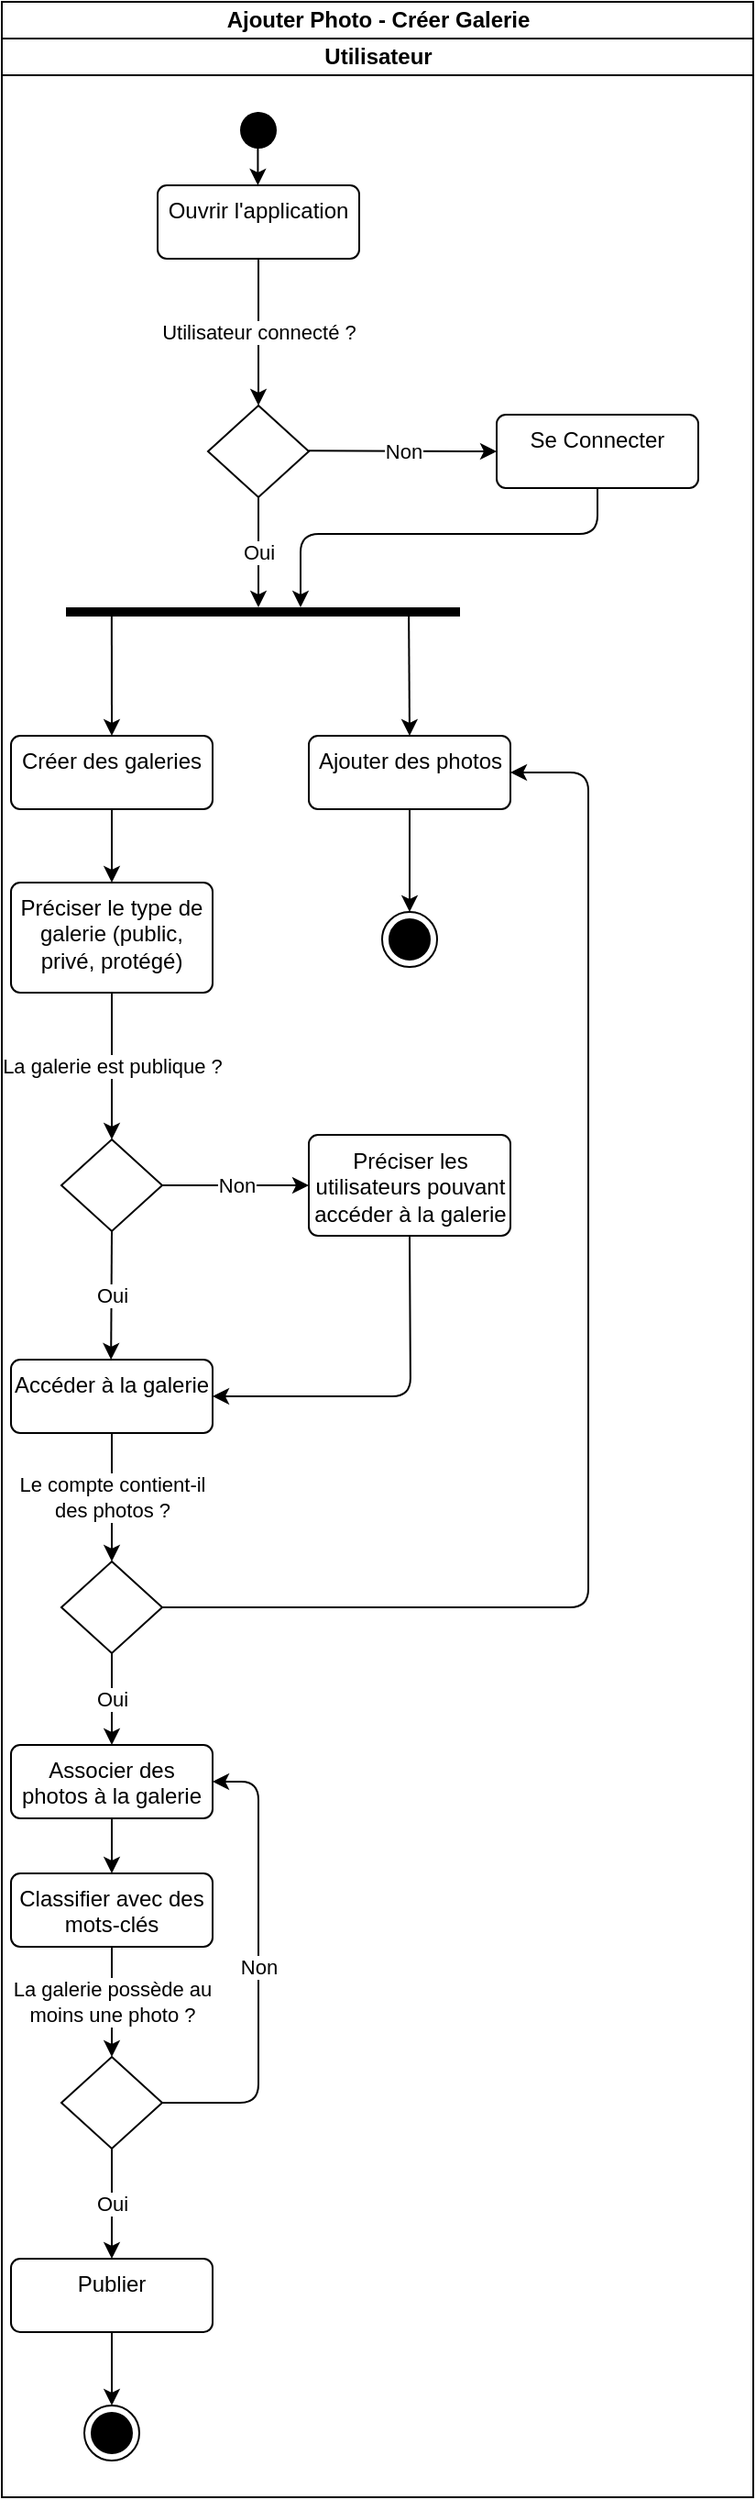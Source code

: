 <mxfile version="13.8.9-1" type="google"><diagram id="C5RBs43oDa-KdzZeNtuy" name="Page-1"><mxGraphModel dx="1422" dy="1963" grid="1" gridSize="10" guides="1" tooltips="1" connect="1" arrows="1" fold="1" page="1" pageScale="1" pageWidth="827" pageHeight="1169" math="0" shadow="0"><root><mxCell id="WIyWlLk6GJQsqaUBKTNV-0"/><mxCell id="WIyWlLk6GJQsqaUBKTNV-1" parent="WIyWlLk6GJQsqaUBKTNV-0"/><mxCell id="7TizwRrI-ujLwPO1oxMZ-11" value="Ajouter Photo - Créer Galerie" style="swimlane;html=1;childLayout=stackLayout;resizeParent=1;resizeParentMax=0;startSize=20;" parent="WIyWlLk6GJQsqaUBKTNV-1" vertex="1"><mxGeometry x="150" y="-1080" width="410" height="1360" as="geometry"><mxRectangle x="220" y="-750" width="60" height="20" as="alternateBounds"/></mxGeometry></mxCell><mxCell id="7TizwRrI-ujLwPO1oxMZ-12" value="Utilisateur" style="swimlane;html=1;startSize=20;" parent="7TizwRrI-ujLwPO1oxMZ-11" vertex="1"><mxGeometry y="20" width="410" height="1340" as="geometry"/></mxCell><mxCell id="7TizwRrI-ujLwPO1oxMZ-13" value="Ouvrir l'application" style="html=1;align=center;verticalAlign=top;rounded=1;absoluteArcSize=1;arcSize=10;dashed=0;whiteSpace=wrap;" parent="7TizwRrI-ujLwPO1oxMZ-12" vertex="1"><mxGeometry x="85" y="80" width="110" height="40" as="geometry"/></mxCell><mxCell id="7TizwRrI-ujLwPO1oxMZ-14" value="" style="ellipse;fillColor=#000000;strokeColor=none;" parent="7TizwRrI-ujLwPO1oxMZ-12" vertex="1"><mxGeometry x="130" y="40" width="20" height="20" as="geometry"/></mxCell><mxCell id="7TizwRrI-ujLwPO1oxMZ-15" style="edgeStyle=orthogonalEdgeStyle;rounded=0;orthogonalLoop=1;jettySize=auto;html=1;exitX=0.5;exitY=1;exitDx=0;exitDy=0;entryX=0.5;entryY=0;entryDx=0;entryDy=0;" parent="7TizwRrI-ujLwPO1oxMZ-12" edge="1"><mxGeometry relative="1" as="geometry"><mxPoint x="139.71" y="50" as="sourcePoint"/><mxPoint x="139.71" y="80" as="targetPoint"/><Array as="points"><mxPoint x="139.71" y="40"/><mxPoint x="139.71" y="40"/></Array></mxGeometry></mxCell><mxCell id="7TizwRrI-ujLwPO1oxMZ-16" style="edgeStyle=orthogonalEdgeStyle;rounded=0;orthogonalLoop=1;jettySize=auto;html=1;exitX=0.5;exitY=1;exitDx=0;exitDy=0;" parent="7TizwRrI-ujLwPO1oxMZ-12" edge="1"><mxGeometry relative="1" as="geometry"><mxPoint x="140" y="250" as="sourcePoint"/><mxPoint x="140" y="250" as="targetPoint"/></mxGeometry></mxCell><mxCell id="7TizwRrI-ujLwPO1oxMZ-18" value="" style="rhombus;" parent="7TizwRrI-ujLwPO1oxMZ-12" vertex="1"><mxGeometry x="112.5" y="200" width="55" height="50" as="geometry"/></mxCell><mxCell id="7TizwRrI-ujLwPO1oxMZ-53" value="" style="endArrow=classic;html=1;exitX=0.5;exitY=1;exitDx=0;exitDy=0;entryX=0.5;entryY=0;entryDx=0;entryDy=0;" parent="7TizwRrI-ujLwPO1oxMZ-12" source="7TizwRrI-ujLwPO1oxMZ-13" target="7TizwRrI-ujLwPO1oxMZ-18" edge="1"><mxGeometry relative="1" as="geometry"><mxPoint x="200" y="170" as="sourcePoint"/><mxPoint x="130" y="220" as="targetPoint"/></mxGeometry></mxCell><mxCell id="7TizwRrI-ujLwPO1oxMZ-54" value="Utilisateur connecté ?" style="edgeLabel;resizable=0;html=1;align=center;verticalAlign=middle;" parent="7TizwRrI-ujLwPO1oxMZ-53" connectable="0" vertex="1"><mxGeometry relative="1" as="geometry"/></mxCell><mxCell id="7TizwRrI-ujLwPO1oxMZ-63" value="" style="endArrow=classic;html=1;entryX=0;entryY=0.5;entryDx=0;entryDy=0;" parent="7TizwRrI-ujLwPO1oxMZ-12" target="7TizwRrI-ujLwPO1oxMZ-65" edge="1"><mxGeometry relative="1" as="geometry"><mxPoint x="167.5" y="224.66" as="sourcePoint"/><mxPoint x="240" y="225" as="targetPoint"/></mxGeometry></mxCell><mxCell id="7TizwRrI-ujLwPO1oxMZ-64" value="Non" style="edgeLabel;resizable=0;html=1;align=center;verticalAlign=middle;" parent="7TizwRrI-ujLwPO1oxMZ-63" connectable="0" vertex="1"><mxGeometry relative="1" as="geometry"/></mxCell><mxCell id="7TizwRrI-ujLwPO1oxMZ-65" value="Se Connecter" style="html=1;align=center;verticalAlign=top;rounded=1;absoluteArcSize=1;arcSize=10;dashed=0;whiteSpace=wrap;" parent="7TizwRrI-ujLwPO1oxMZ-12" vertex="1"><mxGeometry x="270" y="205" width="110" height="40" as="geometry"/></mxCell><mxCell id="7TizwRrI-ujLwPO1oxMZ-66" value="" style="html=1;points=[];perimeter=orthogonalPerimeter;fillColor=#000000;strokeColor=none;rotation=90;" parent="7TizwRrI-ujLwPO1oxMZ-12" vertex="1"><mxGeometry x="140" y="205" width="5" height="215" as="geometry"/></mxCell><mxCell id="7TizwRrI-ujLwPO1oxMZ-169" value="Créer des galeries" style="html=1;align=center;verticalAlign=top;rounded=1;absoluteArcSize=1;arcSize=10;dashed=0;whiteSpace=wrap;" parent="7TizwRrI-ujLwPO1oxMZ-12" vertex="1"><mxGeometry x="5" y="380" width="110" height="40" as="geometry"/></mxCell><mxCell id="7TizwRrI-ujLwPO1oxMZ-170" value="Ajouter des photos" style="html=1;align=center;verticalAlign=top;rounded=1;absoluteArcSize=1;arcSize=10;dashed=0;whiteSpace=wrap;" parent="7TizwRrI-ujLwPO1oxMZ-12" vertex="1"><mxGeometry x="167.5" y="380" width="110" height="40" as="geometry"/></mxCell><mxCell id="7TizwRrI-ujLwPO1oxMZ-167" value="" style="endArrow=classic;html=1;exitX=0.8;exitY=0.884;exitDx=0;exitDy=0;exitPerimeter=0;entryX=0.5;entryY=0;entryDx=0;entryDy=0;" parent="7TizwRrI-ujLwPO1oxMZ-12" source="7TizwRrI-ujLwPO1oxMZ-66" target="7TizwRrI-ujLwPO1oxMZ-169" edge="1"><mxGeometry width="50" height="50" relative="1" as="geometry"><mxPoint x="220" y="430" as="sourcePoint"/><mxPoint x="113" y="380" as="targetPoint"/></mxGeometry></mxCell><mxCell id="7TizwRrI-ujLwPO1oxMZ-168" value="" style="endArrow=classic;html=1;entryX=0.5;entryY=0;entryDx=0;entryDy=0;exitX=0.8;exitY=0.13;exitDx=0;exitDy=0;exitPerimeter=0;" parent="7TizwRrI-ujLwPO1oxMZ-12" source="7TizwRrI-ujLwPO1oxMZ-66" target="7TizwRrI-ujLwPO1oxMZ-170" edge="1"><mxGeometry width="50" height="50" relative="1" as="geometry"><mxPoint x="223" y="317" as="sourcePoint"/><mxPoint x="170" y="380" as="targetPoint"/><Array as="points"/></mxGeometry></mxCell><mxCell id="7TizwRrI-ujLwPO1oxMZ-172" value="" style="endArrow=classic;html=1;exitX=0.5;exitY=1;exitDx=0;exitDy=0;" parent="7TizwRrI-ujLwPO1oxMZ-12" source="7TizwRrI-ujLwPO1oxMZ-65" edge="1"><mxGeometry width="50" height="50" relative="1" as="geometry"><mxPoint x="70" y="350" as="sourcePoint"/><mxPoint x="163" y="310" as="targetPoint"/><Array as="points"><mxPoint x="325" y="270"/><mxPoint x="163" y="270"/></Array></mxGeometry></mxCell><mxCell id="7TizwRrI-ujLwPO1oxMZ-186" value="" style="rhombus;" parent="7TizwRrI-ujLwPO1oxMZ-12" vertex="1"><mxGeometry x="32.5" y="1100" width="55" height="50" as="geometry"/></mxCell><mxCell id="7TizwRrI-ujLwPO1oxMZ-191" value="" style="endArrow=classic;html=1;exitX=0.5;exitY=1;exitDx=0;exitDy=0;entryX=0.5;entryY=0;entryDx=0;entryDy=0;" parent="7TizwRrI-ujLwPO1oxMZ-12" source="7TizwRrI-ujLwPO1oxMZ-186" target="7TizwRrI-ujLwPO1oxMZ-193" edge="1"><mxGeometry relative="1" as="geometry"><mxPoint x="60" y="1240" as="sourcePoint"/><mxPoint x="60" y="1200" as="targetPoint"/></mxGeometry></mxCell><mxCell id="7TizwRrI-ujLwPO1oxMZ-192" value="Oui" style="edgeLabel;resizable=0;html=1;align=center;verticalAlign=middle;" parent="7TizwRrI-ujLwPO1oxMZ-191" connectable="0" vertex="1"><mxGeometry relative="1" as="geometry"/></mxCell><mxCell id="7TizwRrI-ujLwPO1oxMZ-193" value="Publier" style="html=1;align=center;verticalAlign=top;rounded=1;absoluteArcSize=1;arcSize=10;dashed=0;whiteSpace=wrap;" parent="7TizwRrI-ujLwPO1oxMZ-12" vertex="1"><mxGeometry x="5" y="1210" width="110" height="40" as="geometry"/></mxCell><mxCell id="7TizwRrI-ujLwPO1oxMZ-194" value="" style="ellipse;html=1;shape=endState;fillColor=#000000;strokeColor=#000000;" parent="7TizwRrI-ujLwPO1oxMZ-12" vertex="1"><mxGeometry x="45" y="1290" width="30" height="30" as="geometry"/></mxCell><mxCell id="7TizwRrI-ujLwPO1oxMZ-195" value="" style="endArrow=classic;html=1;exitX=0.5;exitY=1;exitDx=0;exitDy=0;entryX=0.5;entryY=0;entryDx=0;entryDy=0;" parent="7TizwRrI-ujLwPO1oxMZ-12" source="7TizwRrI-ujLwPO1oxMZ-193" target="7TizwRrI-ujLwPO1oxMZ-194" edge="1"><mxGeometry width="50" height="50" relative="1" as="geometry"><mxPoint x="400" y="1100" as="sourcePoint"/><mxPoint x="450" y="1050" as="targetPoint"/></mxGeometry></mxCell><mxCell id="7TizwRrI-ujLwPO1oxMZ-196" value="" style="ellipse;html=1;shape=endState;fillColor=#000000;strokeColor=#000000;" parent="7TizwRrI-ujLwPO1oxMZ-12" vertex="1"><mxGeometry x="207.5" y="476" width="30" height="30" as="geometry"/></mxCell><mxCell id="7TizwRrI-ujLwPO1oxMZ-198" value="" style="endArrow=classic;html=1;exitX=0.5;exitY=1;exitDx=0;exitDy=0;entryX=0.5;entryY=0;entryDx=0;entryDy=0;" parent="7TizwRrI-ujLwPO1oxMZ-12" source="7TizwRrI-ujLwPO1oxMZ-170" target="7TizwRrI-ujLwPO1oxMZ-196" edge="1"><mxGeometry width="50" height="50" relative="1" as="geometry"><mxPoint x="400" y="600" as="sourcePoint"/><mxPoint x="450" y="550" as="targetPoint"/></mxGeometry></mxCell><mxCell id="7TizwRrI-ujLwPO1oxMZ-220" value="Préciser le type de galerie (public, privé, protégé)" style="html=1;align=center;verticalAlign=top;rounded=1;absoluteArcSize=1;arcSize=10;dashed=0;whiteSpace=wrap;" parent="7TizwRrI-ujLwPO1oxMZ-12" vertex="1"><mxGeometry x="5" y="460" width="110" height="60" as="geometry"/></mxCell><mxCell id="7TizwRrI-ujLwPO1oxMZ-221" value="" style="endArrow=classic;html=1;exitX=0.5;exitY=1;exitDx=0;exitDy=0;entryX=0.5;entryY=0;entryDx=0;entryDy=0;" parent="7TizwRrI-ujLwPO1oxMZ-12" source="7TizwRrI-ujLwPO1oxMZ-169" target="7TizwRrI-ujLwPO1oxMZ-220" edge="1"><mxGeometry width="50" height="50" relative="1" as="geometry"><mxPoint x="60" y="390" as="sourcePoint"/><mxPoint x="290" y="1540" as="targetPoint"/></mxGeometry></mxCell><mxCell id="7TizwRrI-ujLwPO1oxMZ-222" value="" style="rhombus;" parent="7TizwRrI-ujLwPO1oxMZ-12" vertex="1"><mxGeometry x="32.5" y="600" width="55" height="50" as="geometry"/></mxCell><mxCell id="7TizwRrI-ujLwPO1oxMZ-223" value="" style="endArrow=classic;html=1;exitX=0.5;exitY=1;exitDx=0;exitDy=0;entryX=0.5;entryY=0;entryDx=0;entryDy=0;" parent="7TizwRrI-ujLwPO1oxMZ-12" target="7TizwRrI-ujLwPO1oxMZ-222" edge="1"><mxGeometry relative="1" as="geometry"><mxPoint x="60" y="520" as="sourcePoint"/><mxPoint x="-290" y="2740" as="targetPoint"/></mxGeometry></mxCell><mxCell id="7TizwRrI-ujLwPO1oxMZ-224" value="La galerie est publique ?" style="edgeLabel;resizable=0;html=1;align=center;verticalAlign=middle;" parent="7TizwRrI-ujLwPO1oxMZ-223" connectable="0" vertex="1"><mxGeometry relative="1" as="geometry"/></mxCell><mxCell id="7TizwRrI-ujLwPO1oxMZ-289" value="" style="endArrow=classic;html=1;exitX=0.5;exitY=1;exitDx=0;exitDy=0;entryX=0.5;entryY=0;entryDx=0;entryDy=0;" parent="7TizwRrI-ujLwPO1oxMZ-12" source="7TizwRrI-ujLwPO1oxMZ-222" edge="1"><mxGeometry relative="1" as="geometry"><mxPoint x="59.58" y="660" as="sourcePoint"/><mxPoint x="59.58" y="720" as="targetPoint"/></mxGeometry></mxCell><mxCell id="7TizwRrI-ujLwPO1oxMZ-290" value="Oui" style="edgeLabel;resizable=0;html=1;align=center;verticalAlign=middle;" parent="7TizwRrI-ujLwPO1oxMZ-289" connectable="0" vertex="1"><mxGeometry relative="1" as="geometry"/></mxCell><mxCell id="7TizwRrI-ujLwPO1oxMZ-291" value="" style="endArrow=classic;html=1;exitX=1;exitY=0.5;exitDx=0;exitDy=0;entryX=0;entryY=0.5;entryDx=0;entryDy=0;" parent="7TizwRrI-ujLwPO1oxMZ-12" source="7TizwRrI-ujLwPO1oxMZ-222" target="7TizwRrI-ujLwPO1oxMZ-293" edge="1"><mxGeometry relative="1" as="geometry"><mxPoint x="90" y="625" as="sourcePoint"/><mxPoint x="160" y="625" as="targetPoint"/><Array as="points"><mxPoint x="132.5" y="625"/></Array></mxGeometry></mxCell><mxCell id="7TizwRrI-ujLwPO1oxMZ-292" value="Non" style="edgeLabel;resizable=0;html=1;align=center;verticalAlign=middle;" parent="7TizwRrI-ujLwPO1oxMZ-291" connectable="0" vertex="1"><mxGeometry relative="1" as="geometry"/></mxCell><mxCell id="7TizwRrI-ujLwPO1oxMZ-293" value="Préciser les utilisateurs pouvant accéder à la galerie" style="html=1;align=center;verticalAlign=top;rounded=1;absoluteArcSize=1;arcSize=10;dashed=0;whiteSpace=wrap;" parent="7TizwRrI-ujLwPO1oxMZ-12" vertex="1"><mxGeometry x="167.5" y="597.5" width="110" height="55" as="geometry"/></mxCell><mxCell id="7TizwRrI-ujLwPO1oxMZ-294" value="Accéder à la galerie" style="html=1;align=center;verticalAlign=top;rounded=1;absoluteArcSize=1;arcSize=10;dashed=0;whiteSpace=wrap;" parent="7TizwRrI-ujLwPO1oxMZ-12" vertex="1"><mxGeometry x="5" y="720" width="110" height="40" as="geometry"/></mxCell><mxCell id="7TizwRrI-ujLwPO1oxMZ-295" value="" style="endArrow=classic;html=1;exitX=0.5;exitY=1;exitDx=0;exitDy=0;entryX=1;entryY=0.5;entryDx=0;entryDy=0;" parent="7TizwRrI-ujLwPO1oxMZ-12" source="7TizwRrI-ujLwPO1oxMZ-293" target="7TizwRrI-ujLwPO1oxMZ-294" edge="1"><mxGeometry width="50" height="50" relative="1" as="geometry"><mxPoint x="350" y="700" as="sourcePoint"/><mxPoint x="400" y="650" as="targetPoint"/><Array as="points"><mxPoint x="223" y="740"/></Array></mxGeometry></mxCell><mxCell id="7TizwRrI-ujLwPO1oxMZ-279" value="" style="rhombus;" parent="7TizwRrI-ujLwPO1oxMZ-12" vertex="1"><mxGeometry x="32.5" y="830" width="55" height="50" as="geometry"/></mxCell><mxCell id="7TizwRrI-ujLwPO1oxMZ-298" value="" style="endArrow=classic;html=1;exitX=0.5;exitY=1;exitDx=0;exitDy=0;entryX=0.5;entryY=0;entryDx=0;entryDy=0;" parent="7TizwRrI-ujLwPO1oxMZ-12" source="7TizwRrI-ujLwPO1oxMZ-294" target="7TizwRrI-ujLwPO1oxMZ-279" edge="1"><mxGeometry relative="1" as="geometry"><mxPoint x="59.58" y="780" as="sourcePoint"/><mxPoint x="59.58" y="860" as="targetPoint"/></mxGeometry></mxCell><mxCell id="7TizwRrI-ujLwPO1oxMZ-299" value="Le compte contient-il &lt;br&gt;des photos ?" style="edgeLabel;resizable=0;html=1;align=center;verticalAlign=middle;" parent="7TizwRrI-ujLwPO1oxMZ-298" connectable="0" vertex="1"><mxGeometry relative="1" as="geometry"/></mxCell><mxCell id="7TizwRrI-ujLwPO1oxMZ-308" value="" style="endArrow=classic;html=1;exitX=1;exitY=0.5;exitDx=0;exitDy=0;entryX=1;entryY=0.5;entryDx=0;entryDy=0;" parent="7TizwRrI-ujLwPO1oxMZ-12" source="7TizwRrI-ujLwPO1oxMZ-279" target="7TizwRrI-ujLwPO1oxMZ-170" edge="1"><mxGeometry width="50" height="50" relative="1" as="geometry"><mxPoint x="290" y="620" as="sourcePoint"/><mxPoint x="340" y="570" as="targetPoint"/><Array as="points"><mxPoint x="320" y="855"/><mxPoint x="320" y="400"/></Array></mxGeometry></mxCell><mxCell id="7TizwRrI-ujLwPO1oxMZ-281" value="Associer des photos à la galerie" style="html=1;align=center;verticalAlign=top;rounded=1;absoluteArcSize=1;arcSize=10;dashed=0;whiteSpace=wrap;" parent="7TizwRrI-ujLwPO1oxMZ-12" vertex="1"><mxGeometry x="5" y="930" width="110" height="40" as="geometry"/></mxCell><mxCell id="7TizwRrI-ujLwPO1oxMZ-282" value="" style="endArrow=classic;html=1;exitX=0.5;exitY=1;exitDx=0;exitDy=0;entryX=0.5;entryY=0;entryDx=0;entryDy=0;" parent="7TizwRrI-ujLwPO1oxMZ-12" source="7TizwRrI-ujLwPO1oxMZ-279" target="7TizwRrI-ujLwPO1oxMZ-281" edge="1"><mxGeometry relative="1" as="geometry"><mxPoint x="-20" y="1690" as="sourcePoint"/><mxPoint x="-110" y="2020" as="targetPoint"/></mxGeometry></mxCell><mxCell id="7TizwRrI-ujLwPO1oxMZ-283" value="Oui" style="edgeLabel;resizable=0;html=1;align=center;verticalAlign=middle;" parent="7TizwRrI-ujLwPO1oxMZ-282" connectable="0" vertex="1"><mxGeometry relative="1" as="geometry"/></mxCell><mxCell id="7TizwRrI-ujLwPO1oxMZ-189" value="" style="endArrow=classic;html=1;entryX=1;entryY=0.5;entryDx=0;entryDy=0;exitX=1;exitY=0.5;exitDx=0;exitDy=0;" parent="7TizwRrI-ujLwPO1oxMZ-12" source="7TizwRrI-ujLwPO1oxMZ-186" target="7TizwRrI-ujLwPO1oxMZ-281" edge="1"><mxGeometry relative="1" as="geometry"><mxPoint x="97.5" y="1215" as="sourcePoint"/><mxPoint x="115" y="1090" as="targetPoint"/><Array as="points"><mxPoint x="140" y="1125"/><mxPoint x="140" y="950"/></Array></mxGeometry></mxCell><mxCell id="7TizwRrI-ujLwPO1oxMZ-190" value="Non" style="edgeLabel;resizable=0;html=1;align=center;verticalAlign=middle;" parent="7TizwRrI-ujLwPO1oxMZ-189" connectable="0" vertex="1"><mxGeometry relative="1" as="geometry"/></mxCell><mxCell id="7TizwRrI-ujLwPO1oxMZ-286" value="Classifier avec des mots-clés" style="html=1;align=center;verticalAlign=top;rounded=1;absoluteArcSize=1;arcSize=10;dashed=0;whiteSpace=wrap;" parent="7TizwRrI-ujLwPO1oxMZ-12" vertex="1"><mxGeometry x="5" y="1000" width="110" height="40" as="geometry"/></mxCell><mxCell id="7TizwRrI-ujLwPO1oxMZ-287" value="" style="endArrow=classic;html=1;exitX=0.5;exitY=1;exitDx=0;exitDy=0;entryX=0.5;entryY=0;entryDx=0;entryDy=0;" parent="7TizwRrI-ujLwPO1oxMZ-12" source="7TizwRrI-ujLwPO1oxMZ-281" target="7TizwRrI-ujLwPO1oxMZ-286" edge="1"><mxGeometry width="50" height="50" relative="1" as="geometry"><mxPoint x="240" y="2060" as="sourcePoint"/><mxPoint x="290" y="2010" as="targetPoint"/></mxGeometry></mxCell><mxCell id="7TizwRrI-ujLwPO1oxMZ-187" value="" style="endArrow=classic;html=1;entryX=0.5;entryY=0;entryDx=0;entryDy=0;exitX=0.5;exitY=1;exitDx=0;exitDy=0;" parent="7TizwRrI-ujLwPO1oxMZ-12" source="7TizwRrI-ujLwPO1oxMZ-286" target="7TizwRrI-ujLwPO1oxMZ-186" edge="1"><mxGeometry relative="1" as="geometry"><mxPoint x="55" y="1110" as="sourcePoint"/><mxPoint x="-547.5" y="3381" as="targetPoint"/></mxGeometry></mxCell><mxCell id="7TizwRrI-ujLwPO1oxMZ-188" value="La galerie possède au &lt;br&gt;moins une photo ?" style="edgeLabel;resizable=0;html=1;align=center;verticalAlign=middle;" parent="7TizwRrI-ujLwPO1oxMZ-187" connectable="0" vertex="1"><mxGeometry relative="1" as="geometry"/></mxCell><mxCell id="7TizwRrI-ujLwPO1oxMZ-61" value="" style="endArrow=classic;html=1;exitX=0.5;exitY=1;exitDx=0;exitDy=0;" parent="7TizwRrI-ujLwPO1oxMZ-12" source="7TizwRrI-ujLwPO1oxMZ-18" edge="1"><mxGeometry relative="1" as="geometry"><mxPoint x="50" y="290" as="sourcePoint"/><mxPoint x="140" y="310" as="targetPoint"/></mxGeometry></mxCell><mxCell id="7TizwRrI-ujLwPO1oxMZ-62" value="Oui" style="edgeLabel;resizable=0;html=1;align=center;verticalAlign=middle;" parent="7TizwRrI-ujLwPO1oxMZ-61" connectable="0" vertex="1"><mxGeometry relative="1" as="geometry"/></mxCell></root></mxGraphModel></diagram></mxfile>